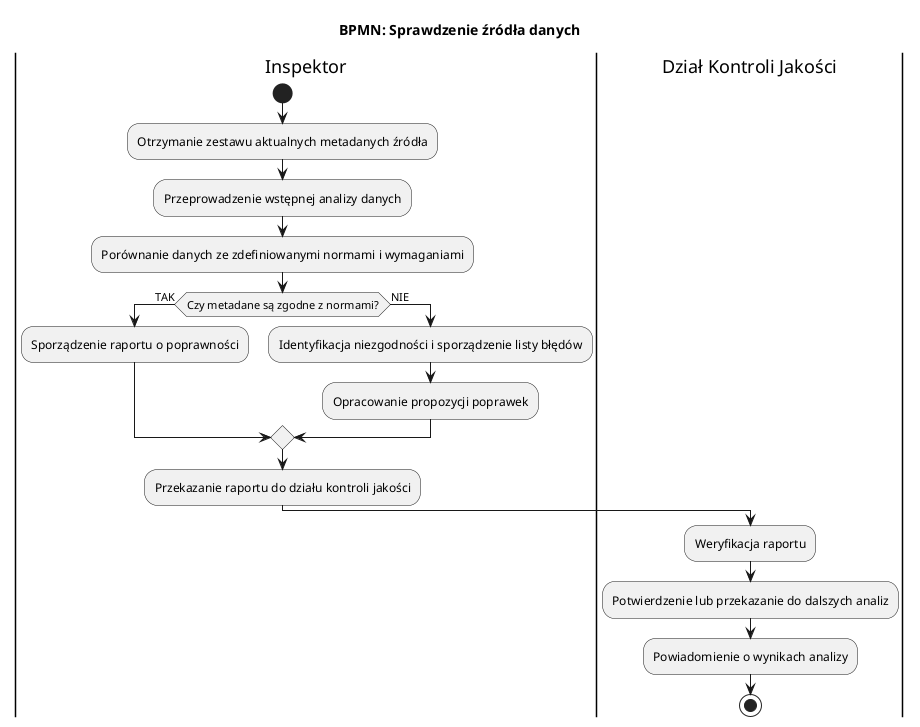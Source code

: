 @startuml
title BPMN: Sprawdzenie źródła danych

|Inspektor|
start
:Otrzymanie zestawu aktualnych metadanych źródła;
:Przeprowadzenie wstępnej analizy danych;
:Porównanie danych ze zdefiniowanymi normami i wymaganiami;
if (Czy metadane są zgodne z normami?) then (TAK)
  :Sporządzenie raportu o poprawności;
else (NIE)
  :Identyfikacja niezgodności i sporządzenie listy błędów;
  :Opracowanie propozycji poprawek;
endif
:Przekazanie raportu do działu kontroli jakości;
|Dział Kontroli Jakości|
:Weryfikacja raportu;
:Potwierdzenie lub przekazanie do dalszych analiz;
:Powiadomienie o wynikach analizy;
stop
@enduml